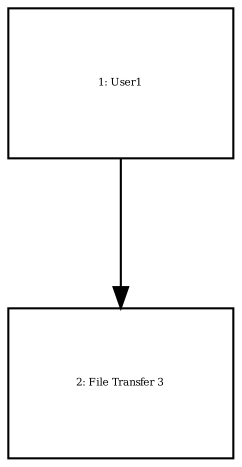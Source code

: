 digraph {
  compound=true
  graph [splines=polyline,rankdir=TB,ranksep=1.0,nodesep=1.0,fontsize=5]
  node [shape=box,fontsize=5]
  edge []

  subgraph cluster_enterprise {
    margin=25
  }

  1 [width=1.500000,height=1.000000,fixedsize=true,id=1,label="1: User1"]
  2 [width=1.500000,height=1.000000,fixedsize=true,id=2,label="2: File Transfer 3"]

  1 -> 2 [id=3]
}